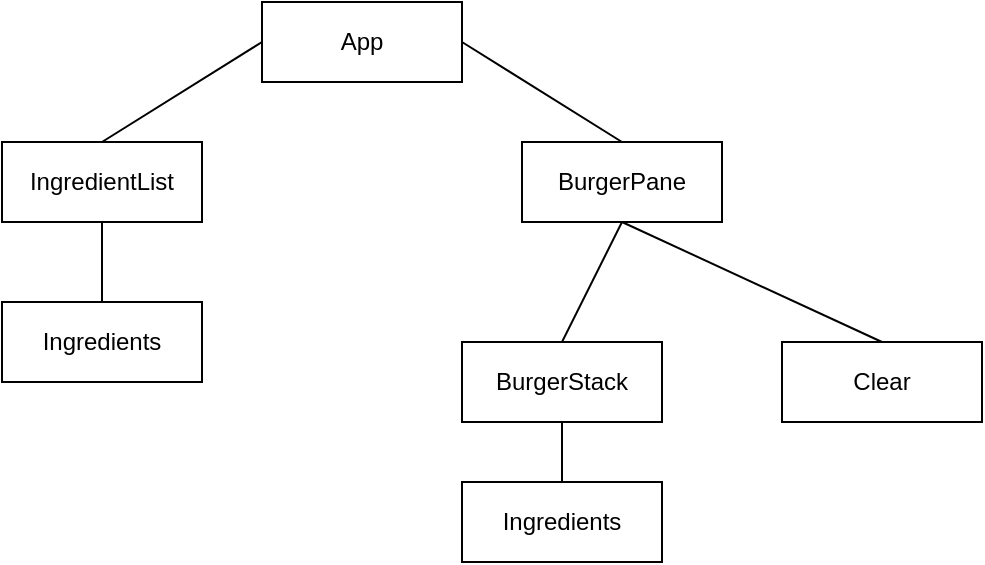 <mxfile>
    <diagram id="zQfqmA-VgfxcuFIx1awb" name="Page-1">
        <mxGraphModel dx="718" dy="509" grid="1" gridSize="10" guides="1" tooltips="1" connect="1" arrows="1" fold="1" page="1" pageScale="1" pageWidth="850" pageHeight="1100" math="0" shadow="0">
            <root>
                <mxCell id="0"/>
                <mxCell id="1" parent="0"/>
                <mxCell id="2" value="App" style="whiteSpace=wrap;html=1;align=center;" vertex="1" parent="1">
                    <mxGeometry x="310" y="10" width="100" height="40" as="geometry"/>
                </mxCell>
                <mxCell id="3" value="IngredientList" style="whiteSpace=wrap;html=1;align=center;" vertex="1" parent="1">
                    <mxGeometry x="180" y="80" width="100" height="40" as="geometry"/>
                </mxCell>
                <mxCell id="4" value="Ingredients" style="whiteSpace=wrap;html=1;align=center;" vertex="1" parent="1">
                    <mxGeometry x="180" y="160" width="100" height="40" as="geometry"/>
                </mxCell>
                <mxCell id="5" value="BurgerPane" style="whiteSpace=wrap;html=1;align=center;" vertex="1" parent="1">
                    <mxGeometry x="440" y="80" width="100" height="40" as="geometry"/>
                </mxCell>
                <mxCell id="6" value="BurgerStack" style="whiteSpace=wrap;html=1;align=center;" vertex="1" parent="1">
                    <mxGeometry x="410" y="180" width="100" height="40" as="geometry"/>
                </mxCell>
                <mxCell id="7" value="Ingredients" style="whiteSpace=wrap;html=1;align=center;" vertex="1" parent="1">
                    <mxGeometry x="410" y="250" width="100" height="40" as="geometry"/>
                </mxCell>
                <mxCell id="8" value="Clear" style="whiteSpace=wrap;html=1;align=center;" vertex="1" parent="1">
                    <mxGeometry x="570" y="180" width="100" height="40" as="geometry"/>
                </mxCell>
                <mxCell id="10" value="" style="endArrow=none;html=1;entryX=1;entryY=0.5;entryDx=0;entryDy=0;exitX=0.5;exitY=0;exitDx=0;exitDy=0;" edge="1" parent="1" source="5" target="2">
                    <mxGeometry width="50" height="50" relative="1" as="geometry">
                        <mxPoint x="320" y="260" as="sourcePoint"/>
                        <mxPoint x="370" y="210" as="targetPoint"/>
                    </mxGeometry>
                </mxCell>
                <mxCell id="11" value="" style="endArrow=none;html=1;entryX=0;entryY=0.5;entryDx=0;entryDy=0;exitX=0.5;exitY=0;exitDx=0;exitDy=0;" edge="1" parent="1" source="3" target="2">
                    <mxGeometry width="50" height="50" relative="1" as="geometry">
                        <mxPoint x="320" y="260" as="sourcePoint"/>
                        <mxPoint x="370" y="210" as="targetPoint"/>
                    </mxGeometry>
                </mxCell>
                <mxCell id="12" value="" style="endArrow=none;html=1;exitX=0.5;exitY=0;exitDx=0;exitDy=0;entryX=0.5;entryY=1;entryDx=0;entryDy=0;" edge="1" parent="1" source="4" target="3">
                    <mxGeometry width="50" height="50" relative="1" as="geometry">
                        <mxPoint x="320" y="260" as="sourcePoint"/>
                        <mxPoint x="220" y="100" as="targetPoint"/>
                    </mxGeometry>
                </mxCell>
                <mxCell id="13" value="" style="endArrow=none;html=1;entryX=0.5;entryY=1;entryDx=0;entryDy=0;exitX=0.5;exitY=0;exitDx=0;exitDy=0;" edge="1" parent="1" source="6" target="5">
                    <mxGeometry width="50" height="50" relative="1" as="geometry">
                        <mxPoint x="320" y="260" as="sourcePoint"/>
                        <mxPoint x="370" y="210" as="targetPoint"/>
                    </mxGeometry>
                </mxCell>
                <mxCell id="14" value="" style="endArrow=none;html=1;entryX=0.5;entryY=1;entryDx=0;entryDy=0;exitX=0.5;exitY=0;exitDx=0;exitDy=0;" edge="1" parent="1" source="7" target="6">
                    <mxGeometry width="50" height="50" relative="1" as="geometry">
                        <mxPoint x="320" y="260" as="sourcePoint"/>
                        <mxPoint x="370" y="210" as="targetPoint"/>
                    </mxGeometry>
                </mxCell>
                <mxCell id="15" value="" style="endArrow=none;html=1;entryX=0.5;entryY=1;entryDx=0;entryDy=0;exitX=0.5;exitY=0;exitDx=0;exitDy=0;" edge="1" parent="1" source="8" target="5">
                    <mxGeometry width="50" height="50" relative="1" as="geometry">
                        <mxPoint x="320" y="260" as="sourcePoint"/>
                        <mxPoint x="370" y="210" as="targetPoint"/>
                    </mxGeometry>
                </mxCell>
            </root>
        </mxGraphModel>
    </diagram>
</mxfile>